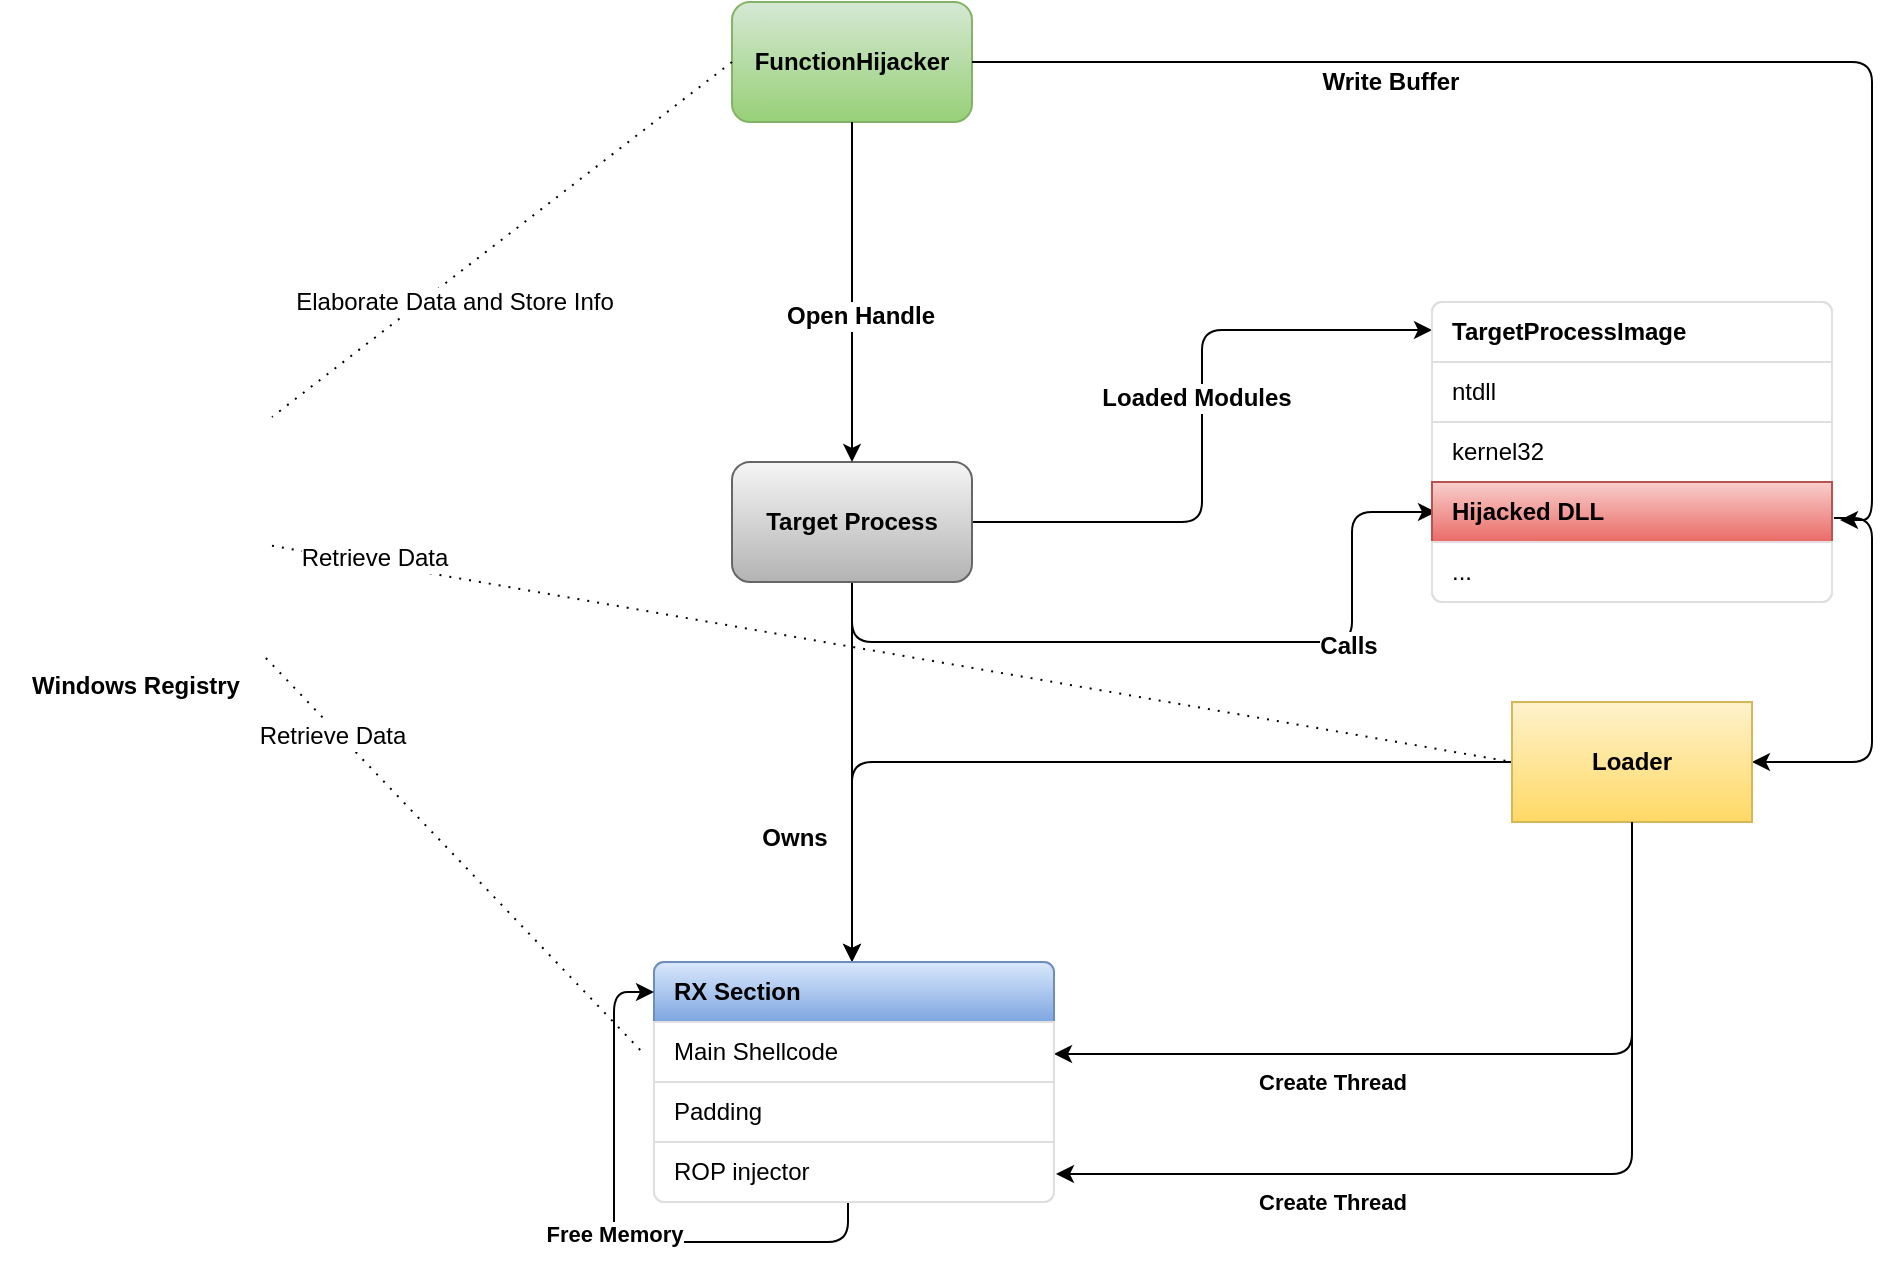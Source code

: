 <mxfile version="12.9.3" type="device"><diagram id="_JtnrI3PUyTlyQWWMIKB" name="Page-1"><mxGraphModel dx="1086" dy="2516" grid="1" gridSize="10" guides="1" tooltips="1" connect="1" arrows="1" fold="1" page="1" pageScale="1" pageWidth="1100" pageHeight="1700" math="0" shadow="0"><root><mxCell id="0"/><mxCell id="1" parent="0"/><mxCell id="uvS0uZFmLrS9A_jWVKyV-1" value="&lt;b&gt;FunctionHijacker&lt;/b&gt;" style="rounded=1;whiteSpace=wrap;html=1;fillColor=#d5e8d4;strokeColor=#82b366;gradientColor=#97d077;" vertex="1" parent="1"><mxGeometry x="780" y="-140" width="120" height="60" as="geometry"/></mxCell><mxCell id="uvS0uZFmLrS9A_jWVKyV-3" value="Windows Registry" style="shape=image;verticalLabelPosition=bottom;labelBackgroundColor=#ffffff;verticalAlign=top;aspect=fixed;imageAspect=0;image=https://upload.wikimedia.org/wikipedia/en/9/97/Registry_Editor_icon.png;fontStyle=1" vertex="1" parent="1"><mxGeometry x="414" y="52" width="136" height="136" as="geometry"/></mxCell><mxCell id="uvS0uZFmLrS9A_jWVKyV-19" style="edgeStyle=orthogonalEdgeStyle;orthogonalLoop=1;jettySize=auto;html=1;entryX=0;entryY=0.467;entryDx=0;entryDy=0;entryPerimeter=0;rounded=1;" edge="1" parent="1" source="uvS0uZFmLrS9A_jWVKyV-4" target="uvS0uZFmLrS9A_jWVKyV-14"><mxGeometry relative="1" as="geometry"/></mxCell><mxCell id="uvS0uZFmLrS9A_jWVKyV-22" value="&lt;b&gt;Loaded Modules&lt;/b&gt;" style="text;html=1;align=center;verticalAlign=middle;resizable=0;points=[];labelBackgroundColor=#ffffff;" vertex="1" connectable="0" parent="uvS0uZFmLrS9A_jWVKyV-19"><mxGeometry x="0.09" y="3" relative="1" as="geometry"><mxPoint as="offset"/></mxGeometry></mxCell><mxCell id="uvS0uZFmLrS9A_jWVKyV-20" style="edgeStyle=orthogonalEdgeStyle;rounded=1;orthogonalLoop=1;jettySize=auto;html=1;entryX=0.01;entryY=0.5;entryDx=0;entryDy=0;entryPerimeter=0;" edge="1" parent="1" source="uvS0uZFmLrS9A_jWVKyV-4" target="uvS0uZFmLrS9A_jWVKyV-17"><mxGeometry relative="1" as="geometry"><Array as="points"><mxPoint x="1090" y="180"/><mxPoint x="1090" y="115"/></Array></mxGeometry></mxCell><mxCell id="uvS0uZFmLrS9A_jWVKyV-21" value="&lt;b&gt;Calls&lt;/b&gt;" style="text;html=1;align=center;verticalAlign=middle;resizable=0;points=[];labelBackgroundColor=#ffffff;" vertex="1" connectable="0" parent="uvS0uZFmLrS9A_jWVKyV-20"><mxGeometry x="0.436" y="-2" relative="1" as="geometry"><mxPoint as="offset"/></mxGeometry></mxCell><mxCell id="uvS0uZFmLrS9A_jWVKyV-25" style="edgeStyle=orthogonalEdgeStyle;rounded=1;orthogonalLoop=1;jettySize=auto;html=1;entryX=0.495;entryY=0;entryDx=0;entryDy=0;entryPerimeter=0;" edge="1" parent="1" source="uvS0uZFmLrS9A_jWVKyV-4" target="uvS0uZFmLrS9A_jWVKyV-27"><mxGeometry relative="1" as="geometry"><mxPoint x="1020" y="280" as="targetPoint"/></mxGeometry></mxCell><mxCell id="uvS0uZFmLrS9A_jWVKyV-40" value="Owns" style="text;html=1;align=center;verticalAlign=middle;resizable=0;points=[];labelBackgroundColor=#FFFFFF;fontStyle=1" vertex="1" connectable="0" parent="uvS0uZFmLrS9A_jWVKyV-25"><mxGeometry x="0.868" y="1" relative="1" as="geometry"><mxPoint x="-30" y="-50" as="offset"/></mxGeometry></mxCell><mxCell id="uvS0uZFmLrS9A_jWVKyV-4" value="&lt;b&gt;Target Process&lt;/b&gt;" style="rounded=1;whiteSpace=wrap;html=1;fillColor=#f5f5f5;strokeColor=#666666;gradientColor=#b3b3b3;" vertex="1" parent="1"><mxGeometry x="780" y="90" width="120" height="60" as="geometry"/></mxCell><mxCell id="uvS0uZFmLrS9A_jWVKyV-5" value="" style="endArrow=classic;html=1;entryX=0.5;entryY=0;entryDx=0;entryDy=0;exitX=0.5;exitY=1;exitDx=0;exitDy=0;" edge="1" parent="1" source="uvS0uZFmLrS9A_jWVKyV-1" target="uvS0uZFmLrS9A_jWVKyV-4"><mxGeometry width="50" height="50" relative="1" as="geometry"><mxPoint x="590" y="260" as="sourcePoint"/><mxPoint x="640" y="210" as="targetPoint"/></mxGeometry></mxCell><mxCell id="uvS0uZFmLrS9A_jWVKyV-6" value="&lt;b&gt;Open Handle&lt;/b&gt;" style="text;html=1;align=center;verticalAlign=middle;resizable=0;points=[];labelBackgroundColor=#ffffff;" vertex="1" connectable="0" parent="uvS0uZFmLrS9A_jWVKyV-5"><mxGeometry x="0.14" y="4" relative="1" as="geometry"><mxPoint as="offset"/></mxGeometry></mxCell><mxCell id="uvS0uZFmLrS9A_jWVKyV-7" value="" style="endArrow=none;html=1;exitX=0;exitY=0.5;exitDx=0;exitDy=0;endFill=0;dashed=1;dashPattern=1 4;" edge="1" parent="1" source="uvS0uZFmLrS9A_jWVKyV-1" target="uvS0uZFmLrS9A_jWVKyV-3"><mxGeometry width="50" height="50" relative="1" as="geometry"><mxPoint x="350" y="340" as="sourcePoint"/><mxPoint x="400" y="290" as="targetPoint"/></mxGeometry></mxCell><mxCell id="uvS0uZFmLrS9A_jWVKyV-8" value="&lt;span style=&quot;font-weight: normal&quot;&gt;Elaborate Data and Store Info&lt;/span&gt;" style="text;html=1;align=center;verticalAlign=middle;resizable=0;points=[];labelBackgroundColor=#ffffff;fontStyle=1" vertex="1" connectable="0" parent="uvS0uZFmLrS9A_jWVKyV-7"><mxGeometry x="-0.108" relative="1" as="geometry"><mxPoint x="-37.09" y="40.57" as="offset"/></mxGeometry></mxCell><mxCell id="uvS0uZFmLrS9A_jWVKyV-9" value="" style="endArrow=classic;html=1;exitX=1;exitY=0.5;exitDx=0;exitDy=0;entryX=1.02;entryY=0.633;entryDx=0;entryDy=0;entryPerimeter=0;edgeStyle=orthogonalEdgeStyle;" edge="1" parent="1" source="uvS0uZFmLrS9A_jWVKyV-1" target="uvS0uZFmLrS9A_jWVKyV-17"><mxGeometry width="50" height="50" relative="1" as="geometry"><mxPoint x="580" y="310" as="sourcePoint"/><mxPoint x="780" y="300" as="targetPoint"/><Array as="points"><mxPoint x="1350" y="-110"/><mxPoint x="1350" y="119"/></Array></mxGeometry></mxCell><mxCell id="uvS0uZFmLrS9A_jWVKyV-12" value="&lt;b&gt;Write Buffer&lt;/b&gt;" style="text;html=1;align=center;verticalAlign=middle;resizable=0;points=[];labelBackgroundColor=#ffffff;" vertex="1" connectable="0" parent="uvS0uZFmLrS9A_jWVKyV-9"><mxGeometry x="0.534" y="2" relative="1" as="geometry"><mxPoint x="-243" y="-73" as="offset"/></mxGeometry></mxCell><mxCell id="uvS0uZFmLrS9A_jWVKyV-13" value="" style="html=1;shadow=0;dashed=0;shape=mxgraph.bootstrap.rrect;rSize=5;strokeColor=#DFDFDF;html=1;whiteSpace=wrap;fillColor=#FFFFFF;fontColor=#000000;" vertex="1" parent="1"><mxGeometry x="1130" y="10" width="200" height="150" as="geometry"/></mxCell><mxCell id="uvS0uZFmLrS9A_jWVKyV-14" value="&lt;b&gt;TargetProcessImage&lt;/b&gt;" style="strokeColor=inherit;fillColor=inherit;gradientColor=inherit;fontColor=inherit;html=1;shadow=0;dashed=0;shape=mxgraph.bootstrap.topButton;rSize=5;perimeter=none;whiteSpace=wrap;resizeWidth=1;align=left;spacing=10;" vertex="1" parent="uvS0uZFmLrS9A_jWVKyV-13"><mxGeometry width="200" height="30" relative="1" as="geometry"/></mxCell><mxCell id="uvS0uZFmLrS9A_jWVKyV-15" value="ntdll" style="strokeColor=inherit;fillColor=inherit;gradientColor=inherit;fontColor=inherit;html=1;shadow=0;dashed=0;perimeter=none;whiteSpace=wrap;resizeWidth=1;align=left;spacing=10;" vertex="1" parent="uvS0uZFmLrS9A_jWVKyV-13"><mxGeometry width="200" height="30" relative="1" as="geometry"><mxPoint y="30" as="offset"/></mxGeometry></mxCell><mxCell id="uvS0uZFmLrS9A_jWVKyV-16" value="kernel32" style="strokeColor=inherit;fillColor=inherit;gradientColor=inherit;fontColor=inherit;html=1;shadow=0;dashed=0;perimeter=none;whiteSpace=wrap;resizeWidth=1;align=left;spacing=10;" vertex="1" parent="uvS0uZFmLrS9A_jWVKyV-13"><mxGeometry width="200" height="30" relative="1" as="geometry"><mxPoint y="60" as="offset"/></mxGeometry></mxCell><mxCell id="uvS0uZFmLrS9A_jWVKyV-17" value="&lt;b&gt;Hijacked DLL&lt;/b&gt;" style="strokeColor=#b85450;fillColor=#f8cecc;gradientColor=#ea6b66;html=1;shadow=0;dashed=0;perimeter=none;whiteSpace=wrap;resizeWidth=1;align=left;spacing=10;" vertex="1" parent="uvS0uZFmLrS9A_jWVKyV-13"><mxGeometry width="200" height="30" relative="1" as="geometry"><mxPoint y="90" as="offset"/></mxGeometry></mxCell><mxCell id="uvS0uZFmLrS9A_jWVKyV-18" value="..." style="strokeColor=inherit;fillColor=inherit;gradientColor=inherit;fontColor=inherit;html=1;shadow=0;dashed=0;shape=mxgraph.bootstrap.bottomButton;rSize=5;perimeter=none;whiteSpace=wrap;resizeWidth=1;resizeHeight=0;align=left;spacing=10;" vertex="1" parent="uvS0uZFmLrS9A_jWVKyV-13"><mxGeometry y="1" width="200" height="30" relative="1" as="geometry"><mxPoint y="-30" as="offset"/></mxGeometry></mxCell><mxCell id="uvS0uZFmLrS9A_jWVKyV-23" value="" style="endArrow=classic;html=1;exitX=1.005;exitY=0.6;exitDx=0;exitDy=0;exitPerimeter=0;edgeStyle=orthogonalEdgeStyle;entryX=1;entryY=0.5;entryDx=0;entryDy=0;" edge="1" parent="1" source="uvS0uZFmLrS9A_jWVKyV-17" target="uvS0uZFmLrS9A_jWVKyV-24"><mxGeometry width="50" height="50" relative="1" as="geometry"><mxPoint x="850" y="490" as="sourcePoint"/><mxPoint x="830" y="390" as="targetPoint"/><Array as="points"><mxPoint x="1350" y="118"/><mxPoint x="1350" y="240"/></Array></mxGeometry></mxCell><mxCell id="uvS0uZFmLrS9A_jWVKyV-39" style="edgeStyle=orthogonalEdgeStyle;rounded=1;orthogonalLoop=1;jettySize=auto;html=1;entryX=0.495;entryY=0;entryDx=0;entryDy=0;entryPerimeter=0;exitX=0;exitY=0.5;exitDx=0;exitDy=0;" edge="1" parent="1" source="uvS0uZFmLrS9A_jWVKyV-24" target="uvS0uZFmLrS9A_jWVKyV-27"><mxGeometry relative="1" as="geometry"><mxPoint x="990" y="420" as="targetPoint"/><Array as="points"><mxPoint x="840" y="240"/></Array></mxGeometry></mxCell><mxCell id="uvS0uZFmLrS9A_jWVKyV-41" value="&lt;b&gt;Create Thread&lt;/b&gt;" style="edgeStyle=orthogonalEdgeStyle;rounded=1;orthogonalLoop=1;jettySize=auto;html=1;entryX=1;entryY=0.533;entryDx=0;entryDy=0;entryPerimeter=0;" edge="1" parent="1" source="uvS0uZFmLrS9A_jWVKyV-24" target="uvS0uZFmLrS9A_jWVKyV-29"><mxGeometry x="0.314" y="14" relative="1" as="geometry"><Array as="points"><mxPoint x="1230" y="386"/></Array><mxPoint as="offset"/></mxGeometry></mxCell><mxCell id="uvS0uZFmLrS9A_jWVKyV-24" value="&lt;b&gt;Loader&lt;/b&gt;" style="rounded=0;whiteSpace=wrap;html=1;fillColor=#fff2cc;gradientColor=#ffd966;strokeColor=#d6b656;" vertex="1" parent="1"><mxGeometry x="1170" y="210" width="120" height="60" as="geometry"/></mxCell><mxCell id="uvS0uZFmLrS9A_jWVKyV-26" value="" style="html=1;shadow=0;dashed=0;shape=mxgraph.bootstrap.rrect;rSize=5;strokeColor=#DFDFDF;html=1;whiteSpace=wrap;fillColor=#FFFFFF;fontColor=#000000;" vertex="1" parent="1"><mxGeometry x="741" y="340" width="200" height="120" as="geometry"/></mxCell><mxCell id="uvS0uZFmLrS9A_jWVKyV-27" value="&lt;b&gt;RX Section&lt;/b&gt;" style="strokeColor=#6c8ebf;fillColor=#dae8fc;gradientColor=#7ea6e0;html=1;shadow=0;dashed=0;shape=mxgraph.bootstrap.topButton;rSize=5;perimeter=none;whiteSpace=wrap;resizeWidth=1;align=left;spacing=10;" vertex="1" parent="uvS0uZFmLrS9A_jWVKyV-26"><mxGeometry width="200" height="30" relative="1" as="geometry"/></mxCell><mxCell id="uvS0uZFmLrS9A_jWVKyV-43" value="&lt;b&gt;Free Memory&lt;/b&gt;" style="edgeStyle=orthogonalEdgeStyle;rounded=1;orthogonalLoop=1;jettySize=auto;html=1;entryX=0;entryY=0.5;entryDx=0;entryDy=0;entryPerimeter=0;exitX=0.485;exitY=0.967;exitDx=0;exitDy=0;exitPerimeter=0;" edge="1" parent="uvS0uZFmLrS9A_jWVKyV-26" source="uvS0uZFmLrS9A_jWVKyV-31" target="uvS0uZFmLrS9A_jWVKyV-27"><mxGeometry relative="1" as="geometry"><Array as="points"><mxPoint x="97" y="140"/><mxPoint x="-20" y="140"/><mxPoint x="-20" y="15"/></Array></mxGeometry></mxCell><mxCell id="uvS0uZFmLrS9A_jWVKyV-29" value="Main Shellcode" style="strokeColor=inherit;fillColor=inherit;gradientColor=inherit;fontColor=inherit;html=1;shadow=0;dashed=0;perimeter=none;whiteSpace=wrap;resizeWidth=1;align=left;spacing=10;" vertex="1" parent="uvS0uZFmLrS9A_jWVKyV-26"><mxGeometry width="200" height="30" relative="1" as="geometry"><mxPoint y="30" as="offset"/></mxGeometry></mxCell><mxCell id="uvS0uZFmLrS9A_jWVKyV-30" value="Padding" style="strokeColor=inherit;fillColor=inherit;gradientColor=inherit;fontColor=inherit;html=1;shadow=0;dashed=0;perimeter=none;whiteSpace=wrap;resizeWidth=1;align=left;spacing=10;" vertex="1" parent="uvS0uZFmLrS9A_jWVKyV-26"><mxGeometry width="200" height="30" relative="1" as="geometry"><mxPoint y="60" as="offset"/></mxGeometry></mxCell><mxCell id="uvS0uZFmLrS9A_jWVKyV-31" value="ROP injector" style="strokeColor=inherit;fillColor=inherit;gradientColor=inherit;fontColor=inherit;html=1;shadow=0;dashed=0;shape=mxgraph.bootstrap.bottomButton;rSize=5;perimeter=none;whiteSpace=wrap;resizeWidth=1;resizeHeight=0;align=left;spacing=10;" vertex="1" parent="uvS0uZFmLrS9A_jWVKyV-26"><mxGeometry y="1" width="200" height="30" relative="1" as="geometry"><mxPoint y="-30" as="offset"/></mxGeometry></mxCell><mxCell id="uvS0uZFmLrS9A_jWVKyV-42" value="&lt;b&gt;Create Thread&lt;/b&gt;" style="edgeStyle=orthogonalEdgeStyle;rounded=1;orthogonalLoop=1;jettySize=auto;html=1;entryX=1.005;entryY=0.533;entryDx=0;entryDy=0;entryPerimeter=0;exitX=0.5;exitY=1;exitDx=0;exitDy=0;" edge="1" parent="1" source="uvS0uZFmLrS9A_jWVKyV-24" target="uvS0uZFmLrS9A_jWVKyV-31"><mxGeometry x="0.405" y="14" relative="1" as="geometry"><mxPoint x="1240" y="280" as="sourcePoint"/><mxPoint x="951" y="395.99" as="targetPoint"/><Array as="points"><mxPoint x="1230" y="446"/></Array><mxPoint as="offset"/></mxGeometry></mxCell><mxCell id="uvS0uZFmLrS9A_jWVKyV-47" value="" style="endArrow=none;dashed=1;html=1;entryX=0;entryY=0.5;entryDx=0;entryDy=0;dashPattern=1 4;" edge="1" parent="1" source="uvS0uZFmLrS9A_jWVKyV-3" target="uvS0uZFmLrS9A_jWVKyV-24"><mxGeometry width="50" height="50" relative="1" as="geometry"><mxPoint x="590" y="290" as="sourcePoint"/><mxPoint x="640" y="240" as="targetPoint"/></mxGeometry></mxCell><mxCell id="uvS0uZFmLrS9A_jWVKyV-49" value="Retrieve Data" style="text;html=1;align=center;verticalAlign=middle;resizable=0;points=[];labelBackgroundColor=#ffffff;" vertex="1" connectable="0" parent="uvS0uZFmLrS9A_jWVKyV-47"><mxGeometry x="-0.837" y="3" relative="1" as="geometry"><mxPoint as="offset"/></mxGeometry></mxCell><mxCell id="uvS0uZFmLrS9A_jWVKyV-48" value="" style="endArrow=none;dashed=1;html=1;entryX=-0.025;entryY=0.533;entryDx=0;entryDy=0;dashPattern=1 4;entryPerimeter=0;" edge="1" parent="1" source="uvS0uZFmLrS9A_jWVKyV-3" target="uvS0uZFmLrS9A_jWVKyV-29"><mxGeometry width="50" height="50" relative="1" as="geometry"><mxPoint x="560" y="141.86" as="sourcePoint"/><mxPoint x="1180" y="250" as="targetPoint"/></mxGeometry></mxCell><mxCell id="uvS0uZFmLrS9A_jWVKyV-50" value="&lt;span style=&quot;color: rgba(0 , 0 , 0 , 0) ; font-family: monospace ; font-size: 0px ; background-color: rgb(248 , 249 , 250)&quot;&gt;%3CmxGraphModel%3E%3Croot%3E%3CmxCell%20id%3D%220%22%2F%3E%3CmxCell%20id%3D%221%22%20parent%3D%220%22%2F%3E%3CmxCell%20id%3D%222%22%20value%3D%22Retrieve%20Data%22%20style%3D%22text%3Bhtml%3D1%3Balign%3Dcenter%3BverticalAlign%3Dmiddle%3Bresizable%3D0%3Bpoints%3D%5B%5D%3BlabelBackgroundColor%3D%23ffffff%3B%22%20vertex%3D%221%22%20connectable%3D%220%22%20parent%3D%221%22%3E%3CmxGeometry%20x%3D%22600.757%22%20y%3D%22137.668%22%20as%3D%22geometry%22%3E%3CmxPoint%20as%3D%22offset%22%2F%3E%3C%2FmxGeometry%3E%3C%2FmxCell%3E%3C%2Froot%3E%3C%2FmxGraphModel%3&lt;/span&gt;" style="text;html=1;align=center;verticalAlign=middle;resizable=0;points=[];labelBackgroundColor=#ffffff;" vertex="1" connectable="0" parent="uvS0uZFmLrS9A_jWVKyV-48"><mxGeometry x="-0.637" y="-3" relative="1" as="geometry"><mxPoint as="offset"/></mxGeometry></mxCell><mxCell id="uvS0uZFmLrS9A_jWVKyV-51" value="Retrieve Data" style="text;html=1;align=center;verticalAlign=middle;resizable=0;points=[];labelBackgroundColor=#ffffff;" vertex="1" connectable="0" parent="uvS0uZFmLrS9A_jWVKyV-48"><mxGeometry x="-0.627" y="-3" relative="1" as="geometry"><mxPoint as="offset"/></mxGeometry></mxCell></root></mxGraphModel></diagram></mxfile>